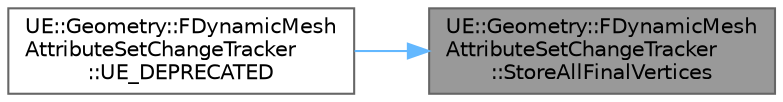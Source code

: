 digraph "UE::Geometry::FDynamicMeshAttributeSetChangeTracker::StoreAllFinalVertices"
{
 // INTERACTIVE_SVG=YES
 // LATEX_PDF_SIZE
  bgcolor="transparent";
  edge [fontname=Helvetica,fontsize=10,labelfontname=Helvetica,labelfontsize=10];
  node [fontname=Helvetica,fontsize=10,shape=box,height=0.2,width=0.4];
  rankdir="RL";
  Node1 [id="Node000001",label="UE::Geometry::FDynamicMesh\lAttributeSetChangeTracker\l::StoreAllFinalVertices",height=0.2,width=0.4,color="gray40", fillcolor="grey60", style="filled", fontcolor="black",tooltip=" "];
  Node1 -> Node2 [id="edge1_Node000001_Node000002",dir="back",color="steelblue1",style="solid",tooltip=" "];
  Node2 [id="Node000002",label="UE::Geometry::FDynamicMesh\lAttributeSetChangeTracker\l::UE_DEPRECATED",height=0.2,width=0.4,color="grey40", fillcolor="white", style="filled",URL="$da/d6c/classUE_1_1Geometry_1_1FDynamicMeshAttributeSetChangeTracker.html#a13c9f1cf41a22f82b640ffa8b01bfdbc",tooltip="store the final state of a set of vertices"];
}
